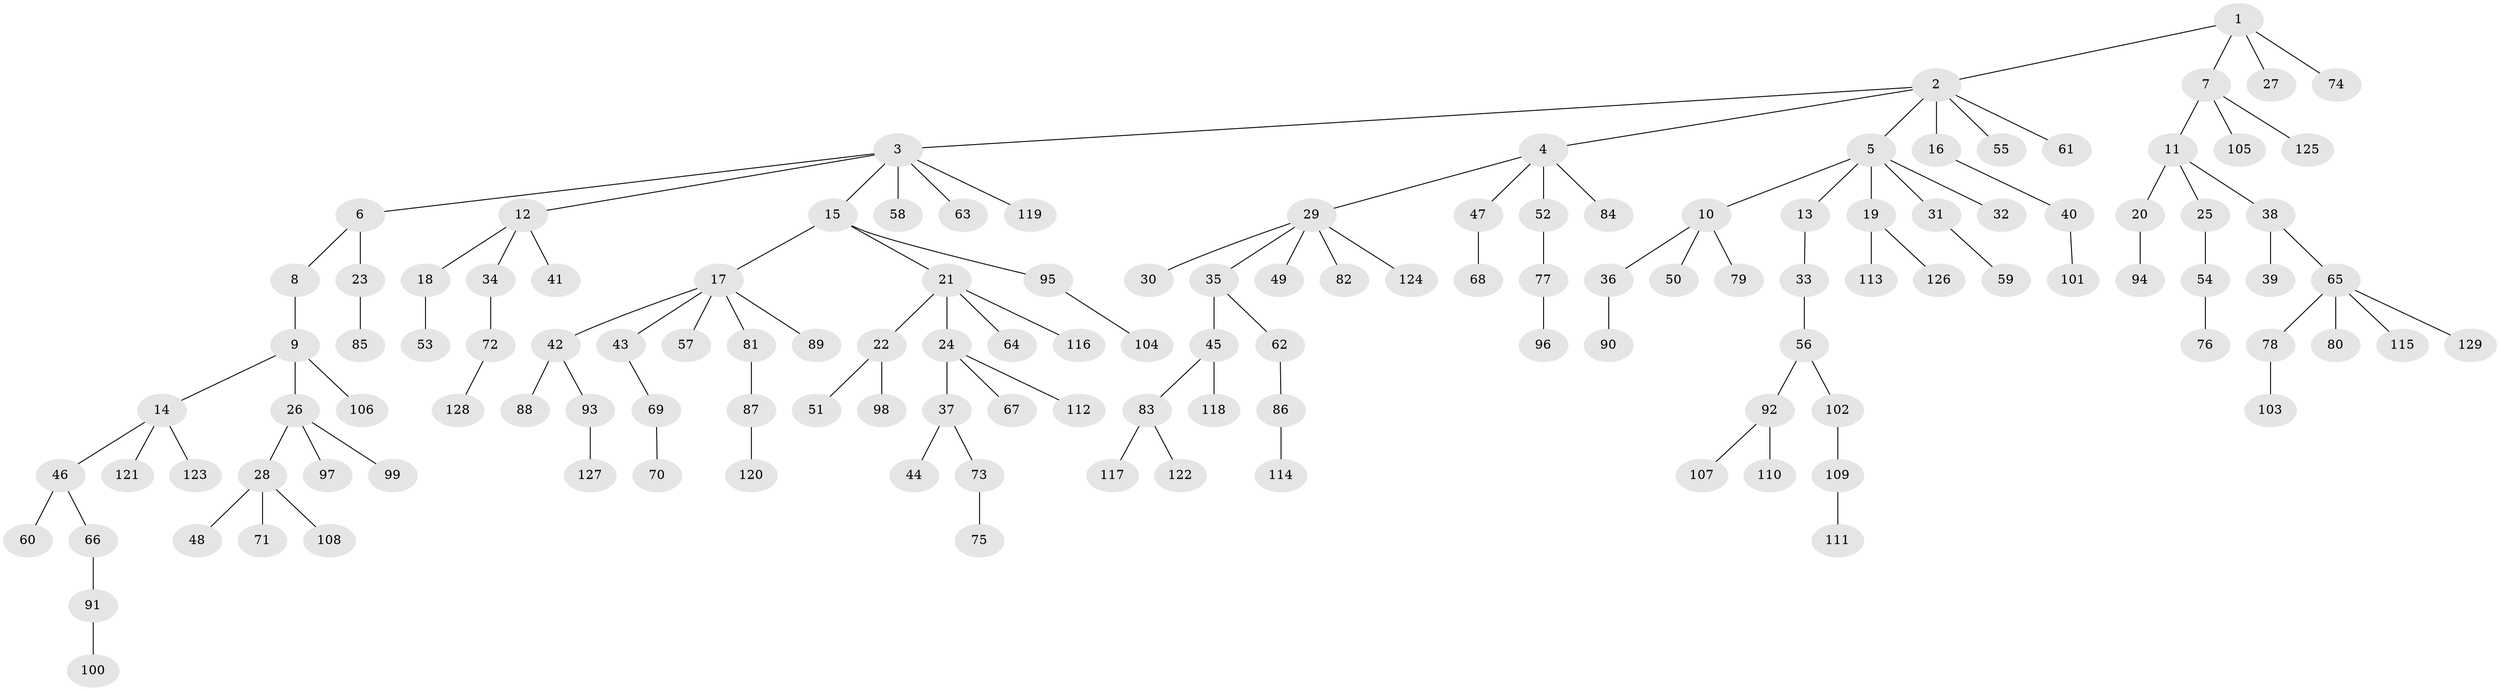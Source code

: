 // Generated by graph-tools (version 1.1) at 2025/26/03/09/25 03:26:32]
// undirected, 129 vertices, 128 edges
graph export_dot {
graph [start="1"]
  node [color=gray90,style=filled];
  1;
  2;
  3;
  4;
  5;
  6;
  7;
  8;
  9;
  10;
  11;
  12;
  13;
  14;
  15;
  16;
  17;
  18;
  19;
  20;
  21;
  22;
  23;
  24;
  25;
  26;
  27;
  28;
  29;
  30;
  31;
  32;
  33;
  34;
  35;
  36;
  37;
  38;
  39;
  40;
  41;
  42;
  43;
  44;
  45;
  46;
  47;
  48;
  49;
  50;
  51;
  52;
  53;
  54;
  55;
  56;
  57;
  58;
  59;
  60;
  61;
  62;
  63;
  64;
  65;
  66;
  67;
  68;
  69;
  70;
  71;
  72;
  73;
  74;
  75;
  76;
  77;
  78;
  79;
  80;
  81;
  82;
  83;
  84;
  85;
  86;
  87;
  88;
  89;
  90;
  91;
  92;
  93;
  94;
  95;
  96;
  97;
  98;
  99;
  100;
  101;
  102;
  103;
  104;
  105;
  106;
  107;
  108;
  109;
  110;
  111;
  112;
  113;
  114;
  115;
  116;
  117;
  118;
  119;
  120;
  121;
  122;
  123;
  124;
  125;
  126;
  127;
  128;
  129;
  1 -- 2;
  1 -- 7;
  1 -- 27;
  1 -- 74;
  2 -- 3;
  2 -- 4;
  2 -- 5;
  2 -- 16;
  2 -- 55;
  2 -- 61;
  3 -- 6;
  3 -- 12;
  3 -- 15;
  3 -- 58;
  3 -- 63;
  3 -- 119;
  4 -- 29;
  4 -- 47;
  4 -- 52;
  4 -- 84;
  5 -- 10;
  5 -- 13;
  5 -- 19;
  5 -- 31;
  5 -- 32;
  6 -- 8;
  6 -- 23;
  7 -- 11;
  7 -- 105;
  7 -- 125;
  8 -- 9;
  9 -- 14;
  9 -- 26;
  9 -- 106;
  10 -- 36;
  10 -- 50;
  10 -- 79;
  11 -- 20;
  11 -- 25;
  11 -- 38;
  12 -- 18;
  12 -- 34;
  12 -- 41;
  13 -- 33;
  14 -- 46;
  14 -- 121;
  14 -- 123;
  15 -- 17;
  15 -- 21;
  15 -- 95;
  16 -- 40;
  17 -- 42;
  17 -- 43;
  17 -- 57;
  17 -- 81;
  17 -- 89;
  18 -- 53;
  19 -- 113;
  19 -- 126;
  20 -- 94;
  21 -- 22;
  21 -- 24;
  21 -- 64;
  21 -- 116;
  22 -- 51;
  22 -- 98;
  23 -- 85;
  24 -- 37;
  24 -- 67;
  24 -- 112;
  25 -- 54;
  26 -- 28;
  26 -- 97;
  26 -- 99;
  28 -- 48;
  28 -- 71;
  28 -- 108;
  29 -- 30;
  29 -- 35;
  29 -- 49;
  29 -- 82;
  29 -- 124;
  31 -- 59;
  33 -- 56;
  34 -- 72;
  35 -- 45;
  35 -- 62;
  36 -- 90;
  37 -- 44;
  37 -- 73;
  38 -- 39;
  38 -- 65;
  40 -- 101;
  42 -- 88;
  42 -- 93;
  43 -- 69;
  45 -- 83;
  45 -- 118;
  46 -- 60;
  46 -- 66;
  47 -- 68;
  52 -- 77;
  54 -- 76;
  56 -- 92;
  56 -- 102;
  62 -- 86;
  65 -- 78;
  65 -- 80;
  65 -- 115;
  65 -- 129;
  66 -- 91;
  69 -- 70;
  72 -- 128;
  73 -- 75;
  77 -- 96;
  78 -- 103;
  81 -- 87;
  83 -- 117;
  83 -- 122;
  86 -- 114;
  87 -- 120;
  91 -- 100;
  92 -- 107;
  92 -- 110;
  93 -- 127;
  95 -- 104;
  102 -- 109;
  109 -- 111;
}
